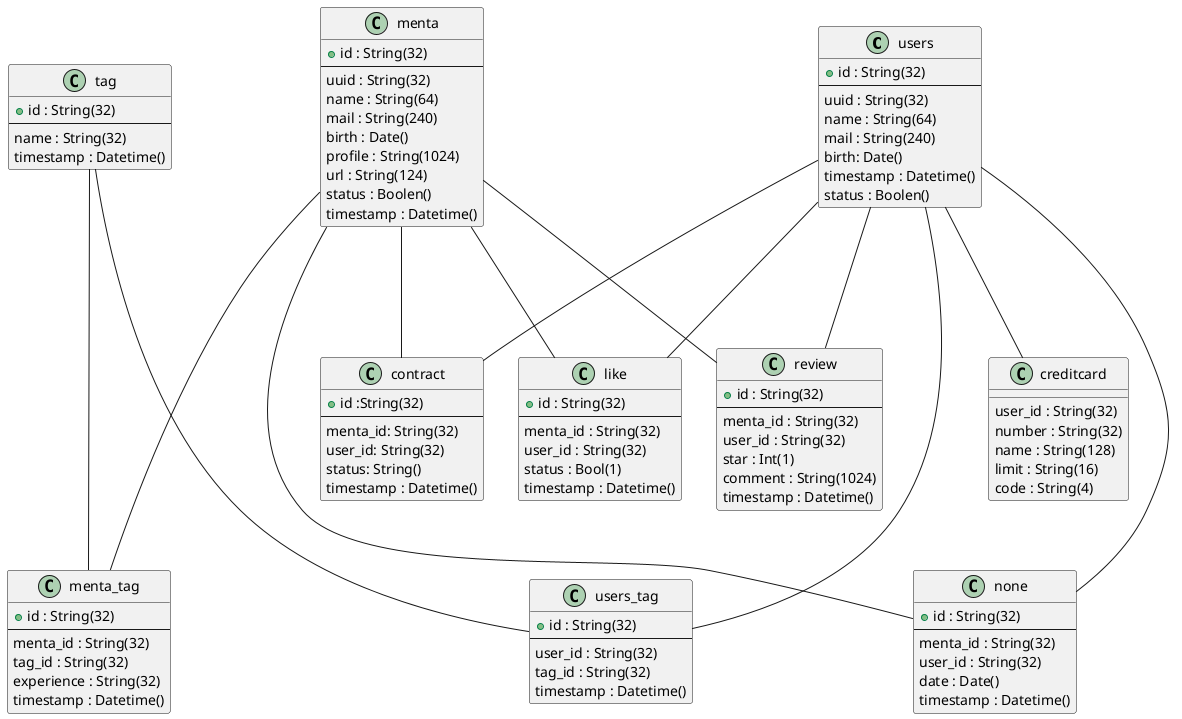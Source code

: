 @startuml ER

class users {
    + id : String(32)
    ---
    uuid : String(32)
    name : String(64)
    mail : String(240) 
    birth: Date()
    timestamp : Datetime()
    status : Boolen()
}
/'
    クライアント

    birth: 誕生日
    status: アカウントの有効状態
'/

class menta {
    + id : String(32)
    ---
    uuid : String(32)
    name : String(64)
    mail : String(240)
    birth : Date()
    profile : String(1024)
    url : String(124)
    status : Boolen()
    timestamp : Datetime()
}
/'
    メンター

    profile: ポートフォリオ
    url:  youtube url
    status: 有効状態
    
    終了条件をプロフィールに明示する
    完了せずに契約終了した場合返金処理
'/

class review {
    + id : String(32)
    ---
    menta_id : String(32)
    user_id : String(32)
    star : Int(1)
    comment : String(1024)
    timestamp : Datetime()
}

class tag {
    + id : String(32)
    ---
    name : String(32)
    timestamp : Datetime()
}
/'
    分野
'/

class users_tag {
    + id : String(32)
    ---
    user_id : String(32)
    tag_id : String(32)
    timestamp : Datetime()
}
/'
    userとタグの関連付け
'/  

class menta_tag {
    + id : String(32)
    ---
    menta_id : String(32)
    tag_id : String(32)
    experience : String(32)
    timestamp : Datetime()
}

class like {
    ' 契約前
    + id : String(32)
    ---
    menta_id : String(32)
    user_id : String(32)
    status : Bool(1)
    timestamp : Datetime()
}
/'
    契約前
    menta_id: サービス提供者
    user_id: 依頼者
    status: 1で有効0で無効
'/

class contract {
    + id :String(32)
    ---
    menta_id: String(32)
    user_id: String(32)
    status: String()
    timestamp : Datetime()
}
/'
    契約済み
    status: end、cancell、inProgress
'/

class none {
    + id : String(32)
    ---
    menta_id : String(32)
    user_id : String(32)
    date : Date()
    timestamp : Datetime()
}
/'
    noneされた人
    一か月表示しない
'/

class creditcard {
    user_id : String(32)
    number : String(32)
    name : String(128)
    limit : String(16)
    code : String(4)
}


users --- like
menta --- like
users --- contract
menta --- contract
users --- none
menta ---- none
tag ---- users_tag
tag ---- menta_tag
users ---- users_tag
menta --- menta_tag
users --- review
menta --- review
users --- creditcard
@enduml